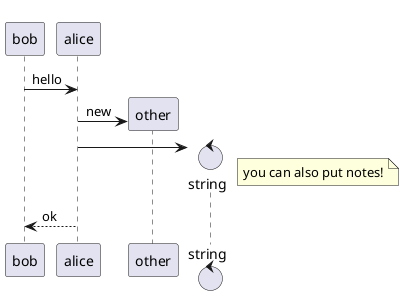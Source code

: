 @startuml
bob -> alice : hello

create other
alice -> other : new

create control string
alice -> string
note right : you can also put notes!

alice --> bob : ok
@enduml
